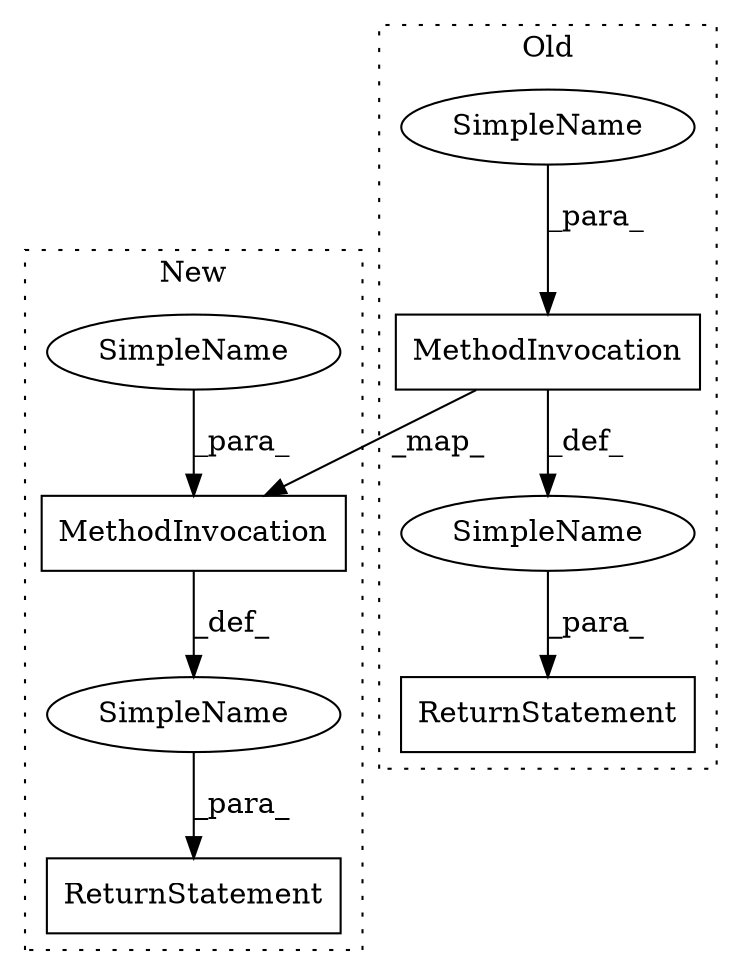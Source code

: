 digraph G {
subgraph cluster0 {
2 [label="MethodInvocation" a="32" s="848,946" l="6,1" shape="box"];
4 [label="ReturnStatement" a="41" s="824" l="7" shape="box"];
7 [label="SimpleName" a="42" s="" l="" shape="ellipse"];
8 [label="SimpleName" a="42" s="" l="" shape="ellipse"];
label = "Old";
style="dotted";
}
subgraph cluster1 {
1 [label="MethodInvocation" a="32" s="1519,1547" l="6,1" shape="box"];
3 [label="ReturnStatement" a="41" s="1495" l="7" shape="box"];
5 [label="SimpleName" a="42" s="" l="" shape="ellipse"];
6 [label="SimpleName" a="42" s="1536" l="11" shape="ellipse"];
label = "New";
style="dotted";
}
1 -> 5 [label="_def_"];
2 -> 8 [label="_def_"];
2 -> 1 [label="_map_"];
5 -> 3 [label="_para_"];
6 -> 1 [label="_para_"];
7 -> 2 [label="_para_"];
8 -> 4 [label="_para_"];
}